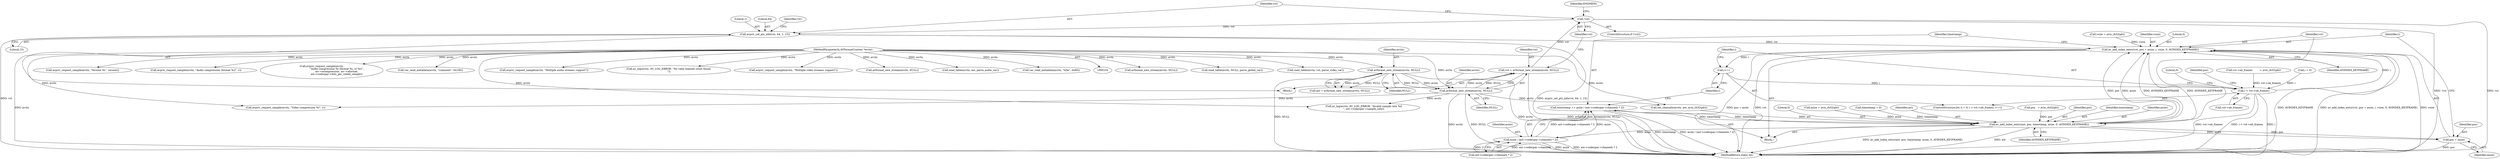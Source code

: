 digraph "0_FFmpeg_4f05e2e2dc1a89f38cd9f0960a6561083d714f1e@pointer" {
"1000167" [label="(Call,avpriv_set_pts_info(vst, 64, 1, 15))"];
"1000162" [label="(Call,!vst)"];
"1000156" [label="(Call,vst = avformat_new_stream(avctx, NULL))"];
"1000158" [label="(Call,avformat_new_stream(avctx, NULL))"];
"1000147" [label="(Call,avformat_new_stream(avctx, NULL))"];
"1000103" [label="(MethodParameterIn,AVFormatContext *avctx)"];
"1000399" [label="(Call,av_add_index_entry(vst, pos + asize, i, vsize, 0, AVINDEX_KEYFRAME))"];
"1000366" [label="(Call,i++)"];
"1000361" [label="(Call,i < vst->nb_frames)"];
"1000392" [label="(Call,av_add_index_entry(ast, pos, timestamp, asize, 0, AVINDEX_KEYFRAME))"];
"1000401" [label="(Call,pos + asize)"];
"1000408" [label="(Call,timestamp += asize / (ast->codecpar->channels * 2))"];
"1000410" [label="(Call,asize / (ast->codecpar->channels * 2))"];
"1000401" [label="(Call,pos + asize)"];
"1000574" [label="(Call,avformat_new_stream(avctx, NULL))"];
"1000167" [label="(Call,avpriv_set_pts_info(vst, 64, 1, 15))"];
"1000436" [label="(Call,read_table(avctx, NULL, parse_global_var))"];
"1000380" [label="(Call,vsize = avio_rb32(pb))"];
"1000163" [label="(Identifier,vst)"];
"1000412" [label="(Call,ast->codecpar->channels * 2)"];
"1000145" [label="(Call,ast = avformat_new_stream(avctx, NULL))"];
"1000400" [label="(Identifier,vst)"];
"1000371" [label="(Identifier,pos)"];
"1000161" [label="(ControlStructure,if (!vst))"];
"1000594" [label="(Call,read_table(avctx, vst, parse_video_var))"];
"1000370" [label="(Call,pos   = avio_rb32(pb))"];
"1000402" [label="(Identifier,pos)"];
"1000617" [label="(Call,avpriv_request_sample(avctx, \"Version %i\", version))"];
"1000392" [label="(Call,av_add_index_entry(ast, pos, timestamp, asize, 0, AVINDEX_KEYFRAME))"];
"1000187" [label="(Call,vst->nb_frames         = avio_rb32(pb))"];
"1000394" [label="(Identifier,pos)"];
"1000288" [label="(Call,av_log(avctx, AV_LOG_ERROR, \"Invalid sample rate %d\n\", ast->codecpar->sample_rate))"];
"1000336" [label="(Call,avpriv_request_sample(avctx, \"Audio compression (format %i)\", v))"];
"1000159" [label="(Identifier,avctx)"];
"1000405" [label="(Identifier,vsize)"];
"1000310" [label="(Call,set_channels(avctx, ast, avio_rb32(pb)))"];
"1000403" [label="(Identifier,asize)"];
"1000408" [label="(Call,timestamp += asize / (ast->codecpar->channels * 2))"];
"1000139" [label="(Block,)"];
"1000168" [label="(Identifier,vst)"];
"1000625" [label="(MethodReturn,static int)"];
"1000149" [label="(Identifier,NULL)"];
"1000411" [label="(Identifier,asize)"];
"1000226" [label="(Call,avpriv_request_sample(avctx, \"Video compression %i\", v))"];
"1000404" [label="(Identifier,i)"];
"1000518" [label="(Call,avpriv_request_sample(avctx,\n                                      \"Audio compression %i (format %i, sr %i)\",\n                                      mv->acompression, mv->aformat,\n                                      ast->codecpar->bits_per_coded_sample))"];
"1000395" [label="(Identifier,timestamp)"];
"1000166" [label="(Identifier,ENOMEM)"];
"1000357" [label="(ControlStructure,for (i = 0; i < vst->nb_frames; i++))"];
"1000361" [label="(Call,i < vst->nb_frames)"];
"1000396" [label="(Identifier,asize)"];
"1000397" [label="(Literal,0)"];
"1000162" [label="(Call,!vst)"];
"1000160" [label="(Identifier,NULL)"];
"1000367" [label="(Identifier,i)"];
"1000375" [label="(Call,asize = avio_rb32(pb))"];
"1000347" [label="(Call,var_read_metadata(avctx, \"comment\", 0x100))"];
"1000170" [label="(Literal,1)"];
"1000410" [label="(Call,asize / (ast->codecpar->channels * 2))"];
"1000450" [label="(Call,avpriv_request_sample(avctx, \"Multiple audio streams support\"))"];
"1000358" [label="(Call,i = 0)"];
"1000548" [label="(Call,av_log(avctx, AV_LOG_ERROR, \"No valid channel count found.\n\"))"];
"1000147" [label="(Call,avformat_new_stream(avctx, NULL))"];
"1000354" [label="(Call,timestamp = 0)"];
"1000368" [label="(Block,)"];
"1000156" [label="(Call,vst = avformat_new_stream(avctx, NULL))"];
"1000561" [label="(Call,avpriv_request_sample(avctx, \"Multiple video streams support\"))"];
"1000407" [label="(Identifier,AVINDEX_KEYFRAME)"];
"1000409" [label="(Identifier,timestamp)"];
"1000393" [label="(Identifier,ast)"];
"1000169" [label="(Literal,64)"];
"1000463" [label="(Call,avformat_new_stream(avctx, NULL))"];
"1000481" [label="(Call,read_table(avctx, ast, parse_audio_var))"];
"1000624" [label="(Literal,0)"];
"1000399" [label="(Call,av_add_index_entry(vst, pos + asize, i, vsize, 0, AVINDEX_KEYFRAME))"];
"1000148" [label="(Identifier,avctx)"];
"1000343" [label="(Call,var_read_metadata(avctx, \"title\", 0x80))"];
"1000362" [label="(Identifier,i)"];
"1000171" [label="(Literal,15)"];
"1000158" [label="(Call,avformat_new_stream(avctx, NULL))"];
"1000175" [label="(Identifier,vst)"];
"1000366" [label="(Call,i++)"];
"1000398" [label="(Identifier,AVINDEX_KEYFRAME)"];
"1000363" [label="(Call,vst->nb_frames)"];
"1000406" [label="(Literal,0)"];
"1000157" [label="(Identifier,vst)"];
"1000103" [label="(MethodParameterIn,AVFormatContext *avctx)"];
"1000167" -> "1000139"  [label="AST: "];
"1000167" -> "1000171"  [label="CFG: "];
"1000168" -> "1000167"  [label="AST: "];
"1000169" -> "1000167"  [label="AST: "];
"1000170" -> "1000167"  [label="AST: "];
"1000171" -> "1000167"  [label="AST: "];
"1000175" -> "1000167"  [label="CFG: "];
"1000167" -> "1000625"  [label="DDG: vst"];
"1000167" -> "1000625"  [label="DDG: avpriv_set_pts_info(vst, 64, 1, 15)"];
"1000162" -> "1000167"  [label="DDG: vst"];
"1000167" -> "1000399"  [label="DDG: vst"];
"1000162" -> "1000161"  [label="AST: "];
"1000162" -> "1000163"  [label="CFG: "];
"1000163" -> "1000162"  [label="AST: "];
"1000166" -> "1000162"  [label="CFG: "];
"1000168" -> "1000162"  [label="CFG: "];
"1000162" -> "1000625"  [label="DDG: vst"];
"1000162" -> "1000625"  [label="DDG: !vst"];
"1000156" -> "1000162"  [label="DDG: vst"];
"1000156" -> "1000139"  [label="AST: "];
"1000156" -> "1000158"  [label="CFG: "];
"1000157" -> "1000156"  [label="AST: "];
"1000158" -> "1000156"  [label="AST: "];
"1000163" -> "1000156"  [label="CFG: "];
"1000156" -> "1000625"  [label="DDG: avformat_new_stream(avctx, NULL)"];
"1000158" -> "1000156"  [label="DDG: avctx"];
"1000158" -> "1000156"  [label="DDG: NULL"];
"1000158" -> "1000160"  [label="CFG: "];
"1000159" -> "1000158"  [label="AST: "];
"1000160" -> "1000158"  [label="AST: "];
"1000158" -> "1000625"  [label="DDG: avctx"];
"1000158" -> "1000625"  [label="DDG: NULL"];
"1000147" -> "1000158"  [label="DDG: avctx"];
"1000147" -> "1000158"  [label="DDG: NULL"];
"1000103" -> "1000158"  [label="DDG: avctx"];
"1000158" -> "1000226"  [label="DDG: avctx"];
"1000158" -> "1000288"  [label="DDG: avctx"];
"1000158" -> "1000310"  [label="DDG: avctx"];
"1000147" -> "1000145"  [label="AST: "];
"1000147" -> "1000149"  [label="CFG: "];
"1000148" -> "1000147"  [label="AST: "];
"1000149" -> "1000147"  [label="AST: "];
"1000145" -> "1000147"  [label="CFG: "];
"1000147" -> "1000625"  [label="DDG: NULL"];
"1000147" -> "1000625"  [label="DDG: avctx"];
"1000147" -> "1000145"  [label="DDG: avctx"];
"1000147" -> "1000145"  [label="DDG: NULL"];
"1000103" -> "1000147"  [label="DDG: avctx"];
"1000103" -> "1000102"  [label="AST: "];
"1000103" -> "1000625"  [label="DDG: avctx"];
"1000103" -> "1000226"  [label="DDG: avctx"];
"1000103" -> "1000288"  [label="DDG: avctx"];
"1000103" -> "1000310"  [label="DDG: avctx"];
"1000103" -> "1000336"  [label="DDG: avctx"];
"1000103" -> "1000343"  [label="DDG: avctx"];
"1000103" -> "1000347"  [label="DDG: avctx"];
"1000103" -> "1000436"  [label="DDG: avctx"];
"1000103" -> "1000450"  [label="DDG: avctx"];
"1000103" -> "1000463"  [label="DDG: avctx"];
"1000103" -> "1000481"  [label="DDG: avctx"];
"1000103" -> "1000518"  [label="DDG: avctx"];
"1000103" -> "1000548"  [label="DDG: avctx"];
"1000103" -> "1000561"  [label="DDG: avctx"];
"1000103" -> "1000574"  [label="DDG: avctx"];
"1000103" -> "1000594"  [label="DDG: avctx"];
"1000103" -> "1000617"  [label="DDG: avctx"];
"1000399" -> "1000368"  [label="AST: "];
"1000399" -> "1000407"  [label="CFG: "];
"1000400" -> "1000399"  [label="AST: "];
"1000401" -> "1000399"  [label="AST: "];
"1000404" -> "1000399"  [label="AST: "];
"1000405" -> "1000399"  [label="AST: "];
"1000406" -> "1000399"  [label="AST: "];
"1000407" -> "1000399"  [label="AST: "];
"1000409" -> "1000399"  [label="CFG: "];
"1000399" -> "1000625"  [label="DDG: vsize"];
"1000399" -> "1000625"  [label="DDG: pos + asize"];
"1000399" -> "1000625"  [label="DDG: AVINDEX_KEYFRAME"];
"1000399" -> "1000625"  [label="DDG: vst"];
"1000399" -> "1000625"  [label="DDG: av_add_index_entry(vst, pos + asize, i, vsize, 0, AVINDEX_KEYFRAME)"];
"1000399" -> "1000366"  [label="DDG: i"];
"1000399" -> "1000392"  [label="DDG: AVINDEX_KEYFRAME"];
"1000392" -> "1000399"  [label="DDG: pos"];
"1000392" -> "1000399"  [label="DDG: asize"];
"1000392" -> "1000399"  [label="DDG: AVINDEX_KEYFRAME"];
"1000361" -> "1000399"  [label="DDG: i"];
"1000380" -> "1000399"  [label="DDG: vsize"];
"1000366" -> "1000357"  [label="AST: "];
"1000366" -> "1000367"  [label="CFG: "];
"1000367" -> "1000366"  [label="AST: "];
"1000362" -> "1000366"  [label="CFG: "];
"1000366" -> "1000361"  [label="DDG: i"];
"1000361" -> "1000357"  [label="AST: "];
"1000361" -> "1000363"  [label="CFG: "];
"1000362" -> "1000361"  [label="AST: "];
"1000363" -> "1000361"  [label="AST: "];
"1000371" -> "1000361"  [label="CFG: "];
"1000624" -> "1000361"  [label="CFG: "];
"1000361" -> "1000625"  [label="DDG: i < vst->nb_frames"];
"1000361" -> "1000625"  [label="DDG: i"];
"1000361" -> "1000625"  [label="DDG: vst->nb_frames"];
"1000358" -> "1000361"  [label="DDG: i"];
"1000187" -> "1000361"  [label="DDG: vst->nb_frames"];
"1000392" -> "1000368"  [label="AST: "];
"1000392" -> "1000398"  [label="CFG: "];
"1000393" -> "1000392"  [label="AST: "];
"1000394" -> "1000392"  [label="AST: "];
"1000395" -> "1000392"  [label="AST: "];
"1000396" -> "1000392"  [label="AST: "];
"1000397" -> "1000392"  [label="AST: "];
"1000398" -> "1000392"  [label="AST: "];
"1000400" -> "1000392"  [label="CFG: "];
"1000392" -> "1000625"  [label="DDG: av_add_index_entry(ast, pos, timestamp, asize, 0, AVINDEX_KEYFRAME)"];
"1000392" -> "1000625"  [label="DDG: ast"];
"1000310" -> "1000392"  [label="DDG: ast"];
"1000370" -> "1000392"  [label="DDG: pos"];
"1000408" -> "1000392"  [label="DDG: timestamp"];
"1000354" -> "1000392"  [label="DDG: timestamp"];
"1000375" -> "1000392"  [label="DDG: asize"];
"1000392" -> "1000401"  [label="DDG: pos"];
"1000392" -> "1000401"  [label="DDG: asize"];
"1000392" -> "1000408"  [label="DDG: timestamp"];
"1000392" -> "1000410"  [label="DDG: asize"];
"1000401" -> "1000403"  [label="CFG: "];
"1000402" -> "1000401"  [label="AST: "];
"1000403" -> "1000401"  [label="AST: "];
"1000404" -> "1000401"  [label="CFG: "];
"1000401" -> "1000625"  [label="DDG: pos"];
"1000408" -> "1000368"  [label="AST: "];
"1000408" -> "1000410"  [label="CFG: "];
"1000409" -> "1000408"  [label="AST: "];
"1000410" -> "1000408"  [label="AST: "];
"1000367" -> "1000408"  [label="CFG: "];
"1000408" -> "1000625"  [label="DDG: timestamp"];
"1000408" -> "1000625"  [label="DDG: asize / (ast->codecpar->channels * 2)"];
"1000410" -> "1000408"  [label="DDG: asize"];
"1000410" -> "1000408"  [label="DDG: ast->codecpar->channels * 2"];
"1000410" -> "1000412"  [label="CFG: "];
"1000411" -> "1000410"  [label="AST: "];
"1000412" -> "1000410"  [label="AST: "];
"1000410" -> "1000625"  [label="DDG: asize"];
"1000410" -> "1000625"  [label="DDG: ast->codecpar->channels * 2"];
"1000412" -> "1000410"  [label="DDG: ast->codecpar->channels"];
"1000412" -> "1000410"  [label="DDG: 2"];
}
